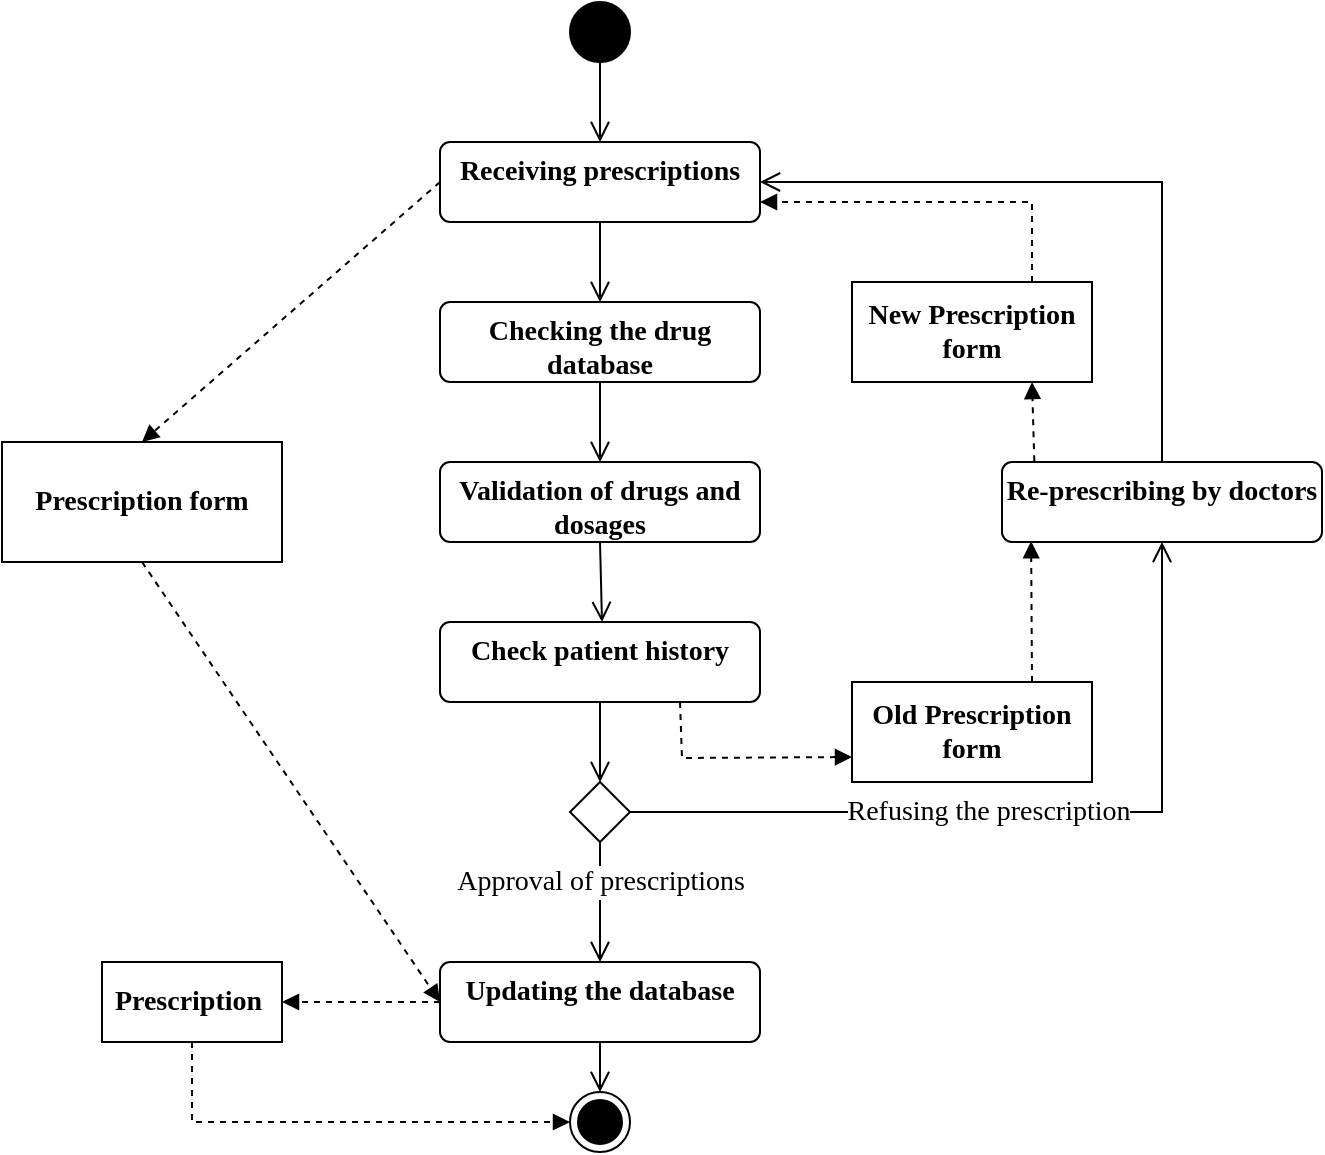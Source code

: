 <mxfile version="22.1.4" type="github">
  <diagram id="mKLGtlqu1TJgX5sNCrC6" name="第 1 页">
    <mxGraphModel dx="996" dy="569" grid="1" gridSize="10" guides="1" tooltips="1" connect="1" arrows="1" fold="1" page="1" pageScale="1" pageWidth="1169" pageHeight="827" math="0" shadow="0">
      <root>
        <mxCell id="0" />
        <mxCell id="1" parent="0" />
        <mxCell id="hgjZqfxA5O2Uas9LMyqZ-1" value="" style="ellipse;fillColor=strokeColor;html=1;" parent="1" vertex="1">
          <mxGeometry x="384" y="10" width="30" height="30" as="geometry" />
        </mxCell>
        <mxCell id="hgjZqfxA5O2Uas9LMyqZ-2" value="Receiving prescriptions" style="html=1;align=center;verticalAlign=top;rounded=1;absoluteArcSize=1;arcSize=10;dashed=0;whiteSpace=wrap;fontFamily=Times New Roman;fontSize=14;fontStyle=1" parent="1" vertex="1">
          <mxGeometry x="319" y="80" width="160" height="40" as="geometry" />
        </mxCell>
        <mxCell id="hgjZqfxA5O2Uas9LMyqZ-3" value="Checking the drug database" style="html=1;align=center;verticalAlign=top;rounded=1;absoluteArcSize=1;arcSize=10;dashed=0;whiteSpace=wrap;fontFamily=Times New Roman;fontSize=14;fontStyle=1" parent="1" vertex="1">
          <mxGeometry x="319" y="160" width="160" height="40" as="geometry" />
        </mxCell>
        <mxCell id="hgjZqfxA5O2Uas9LMyqZ-5" value="Validation of drugs and dosages" style="html=1;align=center;verticalAlign=top;rounded=1;absoluteArcSize=1;arcSize=10;dashed=0;whiteSpace=wrap;fontSize=14;fontFamily=Times New Roman;fontStyle=1" parent="1" vertex="1">
          <mxGeometry x="319" y="240" width="160" height="40" as="geometry" />
        </mxCell>
        <mxCell id="hgjZqfxA5O2Uas9LMyqZ-6" value="Check patient history" style="html=1;align=center;verticalAlign=top;rounded=1;absoluteArcSize=1;arcSize=10;dashed=0;whiteSpace=wrap;fontFamily=Times New Roman;fontSize=14;fontStyle=1" parent="1" vertex="1">
          <mxGeometry x="319" y="320" width="160" height="40" as="geometry" />
        </mxCell>
        <mxCell id="hgjZqfxA5O2Uas9LMyqZ-7" value="" style="ellipse;html=1;shape=endState;fillColor=strokeColor;" parent="1" vertex="1">
          <mxGeometry x="384" y="555" width="30" height="30" as="geometry" />
        </mxCell>
        <mxCell id="hgjZqfxA5O2Uas9LMyqZ-8" value="" style="rhombus;" parent="1" vertex="1">
          <mxGeometry x="384" y="400" width="30" height="30" as="geometry" />
        </mxCell>
        <mxCell id="hgjZqfxA5O2Uas9LMyqZ-9" value="Updating the database" style="html=1;align=center;verticalAlign=top;rounded=1;absoluteArcSize=1;arcSize=10;dashed=0;whiteSpace=wrap;fontFamily=Times New Roman;fontSize=14;fontStyle=1" parent="1" vertex="1">
          <mxGeometry x="319" y="490" width="160" height="40" as="geometry" />
        </mxCell>
        <mxCell id="hgjZqfxA5O2Uas9LMyqZ-10" value="" style="endArrow=open;startArrow=none;endFill=0;startFill=0;endSize=8;html=1;verticalAlign=bottom;labelBackgroundColor=none;strokeWidth=1;rounded=0;exitX=0.5;exitY=1;exitDx=0;exitDy=0;entryX=0.5;entryY=0;entryDx=0;entryDy=0;" parent="1" source="hgjZqfxA5O2Uas9LMyqZ-2" target="hgjZqfxA5O2Uas9LMyqZ-3" edge="1">
          <mxGeometry width="160" relative="1" as="geometry">
            <mxPoint x="330" y="300" as="sourcePoint" />
            <mxPoint x="490" y="300" as="targetPoint" />
          </mxGeometry>
        </mxCell>
        <mxCell id="hgjZqfxA5O2Uas9LMyqZ-11" value="" style="endArrow=open;startArrow=none;endFill=0;startFill=0;endSize=8;html=1;verticalAlign=bottom;labelBackgroundColor=none;strokeWidth=1;rounded=0;exitX=0.5;exitY=1;exitDx=0;exitDy=0;entryX=0.5;entryY=0;entryDx=0;entryDy=0;" parent="1" source="hgjZqfxA5O2Uas9LMyqZ-3" target="hgjZqfxA5O2Uas9LMyqZ-5" edge="1">
          <mxGeometry width="160" relative="1" as="geometry">
            <mxPoint x="409" y="130" as="sourcePoint" />
            <mxPoint x="409" y="170" as="targetPoint" />
          </mxGeometry>
        </mxCell>
        <mxCell id="hgjZqfxA5O2Uas9LMyqZ-12" value="" style="endArrow=open;startArrow=none;endFill=0;startFill=0;endSize=8;html=1;verticalAlign=bottom;labelBackgroundColor=none;strokeWidth=1;rounded=0;exitX=0.5;exitY=1;exitDx=0;exitDy=0;" parent="1" source="hgjZqfxA5O2Uas9LMyqZ-5" edge="1">
          <mxGeometry width="160" relative="1" as="geometry">
            <mxPoint x="419" y="140" as="sourcePoint" />
            <mxPoint x="400" y="320" as="targetPoint" />
          </mxGeometry>
        </mxCell>
        <mxCell id="hgjZqfxA5O2Uas9LMyqZ-14" value="" style="endArrow=open;startArrow=none;endFill=0;startFill=0;endSize=8;html=1;verticalAlign=bottom;labelBackgroundColor=none;strokeWidth=1;rounded=0;exitX=0.5;exitY=1;exitDx=0;exitDy=0;" parent="1" source="hgjZqfxA5O2Uas9LMyqZ-1" target="hgjZqfxA5O2Uas9LMyqZ-2" edge="1">
          <mxGeometry width="160" relative="1" as="geometry">
            <mxPoint x="330" y="300" as="sourcePoint" />
            <mxPoint x="490" y="300" as="targetPoint" />
          </mxGeometry>
        </mxCell>
        <mxCell id="hgjZqfxA5O2Uas9LMyqZ-17" value="" style="endArrow=open;startArrow=none;endFill=0;startFill=0;endSize=8;html=1;verticalAlign=bottom;labelBackgroundColor=none;strokeWidth=1;rounded=0;exitX=0.5;exitY=1;exitDx=0;exitDy=0;entryX=0.5;entryY=0;entryDx=0;entryDy=0;" parent="1" source="hgjZqfxA5O2Uas9LMyqZ-6" target="hgjZqfxA5O2Uas9LMyqZ-8" edge="1">
          <mxGeometry width="160" relative="1" as="geometry">
            <mxPoint x="409" y="210" as="sourcePoint" />
            <mxPoint x="409" y="250" as="targetPoint" />
          </mxGeometry>
        </mxCell>
        <mxCell id="hgjZqfxA5O2Uas9LMyqZ-18" value="" style="endArrow=open;startArrow=none;endFill=0;startFill=0;endSize=8;html=1;verticalAlign=bottom;labelBackgroundColor=none;strokeWidth=1;rounded=0;exitX=0.5;exitY=1;exitDx=0;exitDy=0;entryX=0.5;entryY=0;entryDx=0;entryDy=0;" parent="1" source="hgjZqfxA5O2Uas9LMyqZ-8" target="hgjZqfxA5O2Uas9LMyqZ-9" edge="1">
          <mxGeometry width="160" relative="1" as="geometry">
            <mxPoint x="330" y="470" as="sourcePoint" />
            <mxPoint x="490" y="470" as="targetPoint" />
          </mxGeometry>
        </mxCell>
        <mxCell id="hgjZqfxA5O2Uas9LMyqZ-20" value="Approval of prescriptions" style="edgeLabel;html=1;align=center;verticalAlign=middle;resizable=0;points=[];fontFamily=Times New Roman;fontSize=14;" parent="hgjZqfxA5O2Uas9LMyqZ-18" vertex="1" connectable="0">
          <mxGeometry x="-0.35" y="-3" relative="1" as="geometry">
            <mxPoint x="3" as="offset" />
          </mxGeometry>
        </mxCell>
        <mxCell id="hgjZqfxA5O2Uas9LMyqZ-19" value="" style="endArrow=open;startArrow=none;endFill=0;startFill=0;endSize=8;html=1;verticalAlign=bottom;labelBackgroundColor=none;strokeWidth=1;rounded=0;exitX=0.5;exitY=1;exitDx=0;exitDy=0;entryX=0.5;entryY=0;entryDx=0;entryDy=0;" parent="1" source="hgjZqfxA5O2Uas9LMyqZ-9" target="hgjZqfxA5O2Uas9LMyqZ-7" edge="1">
          <mxGeometry width="160" relative="1" as="geometry">
            <mxPoint x="330" y="470" as="sourcePoint" />
            <mxPoint x="490" y="470" as="targetPoint" />
          </mxGeometry>
        </mxCell>
        <mxCell id="hgjZqfxA5O2Uas9LMyqZ-21" value="" style="endArrow=open;startArrow=none;endFill=0;startFill=0;endSize=8;html=1;verticalAlign=bottom;labelBackgroundColor=none;strokeWidth=1;rounded=0;exitX=1;exitY=0.5;exitDx=0;exitDy=0;entryX=0.5;entryY=1;entryDx=0;entryDy=0;" parent="1" source="hgjZqfxA5O2Uas9LMyqZ-8" target="hgjZqfxA5O2Uas9LMyqZ-34" edge="1">
          <mxGeometry width="160" relative="1" as="geometry">
            <mxPoint x="330" y="300" as="sourcePoint" />
            <mxPoint x="680" y="420" as="targetPoint" />
            <Array as="points">
              <mxPoint x="680" y="415" />
            </Array>
          </mxGeometry>
        </mxCell>
        <mxCell id="hgjZqfxA5O2Uas9LMyqZ-33" value="Refusing the prescription" style="edgeLabel;html=1;align=center;verticalAlign=middle;resizable=0;points=[];fontSize=14;fontFamily=Times New Roman;" parent="hgjZqfxA5O2Uas9LMyqZ-21" vertex="1" connectable="0">
          <mxGeometry x="-0.162" relative="1" as="geometry">
            <mxPoint x="11" as="offset" />
          </mxGeometry>
        </mxCell>
        <mxCell id="hgjZqfxA5O2Uas9LMyqZ-24" value="&lt;font style=&quot;font-size: 14px;&quot; face=&quot;Times New Roman&quot;&gt;&lt;b&gt;Prescription form&lt;/b&gt;&lt;/font&gt;" style="html=1;align=center;verticalAlign=middle;rounded=0;absoluteArcSize=1;arcSize=10;dashed=0;whiteSpace=wrap;" parent="1" vertex="1">
          <mxGeometry x="100" y="230" width="140" height="60" as="geometry" />
        </mxCell>
        <mxCell id="hgjZqfxA5O2Uas9LMyqZ-28" value="" style="html=1;verticalAlign=bottom;labelBackgroundColor=none;endArrow=block;endFill=1;dashed=1;rounded=0;exitX=0;exitY=0.5;exitDx=0;exitDy=0;entryX=0.5;entryY=0;entryDx=0;entryDy=0;" parent="1" source="hgjZqfxA5O2Uas9LMyqZ-2" target="hgjZqfxA5O2Uas9LMyqZ-24" edge="1">
          <mxGeometry width="160" relative="1" as="geometry">
            <mxPoint x="330" y="300" as="sourcePoint" />
            <mxPoint x="490" y="300" as="targetPoint" />
          </mxGeometry>
        </mxCell>
        <mxCell id="hgjZqfxA5O2Uas9LMyqZ-29" value="" style="html=1;verticalAlign=bottom;labelBackgroundColor=none;endArrow=block;endFill=1;dashed=1;rounded=0;exitX=0.5;exitY=1;exitDx=0;exitDy=0;entryX=0;entryY=0.5;entryDx=0;entryDy=0;" parent="1" source="hgjZqfxA5O2Uas9LMyqZ-24" target="hgjZqfxA5O2Uas9LMyqZ-9" edge="1">
          <mxGeometry width="160" relative="1" as="geometry">
            <mxPoint x="330" y="300" as="sourcePoint" />
            <mxPoint x="490" y="300" as="targetPoint" />
          </mxGeometry>
        </mxCell>
        <mxCell id="hgjZqfxA5O2Uas9LMyqZ-30" value="" style="html=1;verticalAlign=bottom;labelBackgroundColor=none;endArrow=block;endFill=1;dashed=1;rounded=0;exitX=0;exitY=0.5;exitDx=0;exitDy=0;entryX=1;entryY=0.5;entryDx=0;entryDy=0;" parent="1" source="hgjZqfxA5O2Uas9LMyqZ-9" target="hgjZqfxA5O2Uas9LMyqZ-31" edge="1">
          <mxGeometry width="160" relative="1" as="geometry">
            <mxPoint x="330" y="390" as="sourcePoint" />
            <mxPoint x="240" y="510" as="targetPoint" />
          </mxGeometry>
        </mxCell>
        <mxCell id="hgjZqfxA5O2Uas9LMyqZ-31" value="&lt;font style=&quot;font-size: 14px;&quot; face=&quot;Times New Roman&quot;&gt;&lt;b&gt;Prescription&amp;nbsp;&lt;/b&gt;&lt;/font&gt;" style="html=1;align=center;verticalAlign=middle;rounded=0;absoluteArcSize=1;arcSize=10;dashed=0;whiteSpace=wrap;" parent="1" vertex="1">
          <mxGeometry x="150" y="490" width="90" height="40" as="geometry" />
        </mxCell>
        <mxCell id="hgjZqfxA5O2Uas9LMyqZ-32" value="" style="html=1;verticalAlign=bottom;labelBackgroundColor=none;endArrow=block;endFill=1;dashed=1;rounded=0;exitX=0.5;exitY=1;exitDx=0;exitDy=0;entryX=0;entryY=0.5;entryDx=0;entryDy=0;" parent="1" source="hgjZqfxA5O2Uas9LMyqZ-31" target="hgjZqfxA5O2Uas9LMyqZ-7" edge="1">
          <mxGeometry width="160" relative="1" as="geometry">
            <mxPoint x="330" y="390" as="sourcePoint" />
            <mxPoint x="490" y="390" as="targetPoint" />
            <Array as="points">
              <mxPoint x="195" y="570" />
            </Array>
          </mxGeometry>
        </mxCell>
        <mxCell id="hgjZqfxA5O2Uas9LMyqZ-34" value="Re-prescribing by doctors" style="html=1;align=center;verticalAlign=top;rounded=1;absoluteArcSize=1;arcSize=10;dashed=0;whiteSpace=wrap;fontSize=14;fontFamily=Times New Roman;fontStyle=1" parent="1" vertex="1">
          <mxGeometry x="600" y="240" width="160" height="40" as="geometry" />
        </mxCell>
        <mxCell id="hgjZqfxA5O2Uas9LMyqZ-35" value="" style="endArrow=open;startArrow=none;endFill=0;startFill=0;endSize=8;html=1;verticalAlign=bottom;labelBackgroundColor=none;strokeWidth=1;rounded=0;exitX=0.5;exitY=0;exitDx=0;exitDy=0;entryX=1;entryY=0.5;entryDx=0;entryDy=0;" parent="1" source="hgjZqfxA5O2Uas9LMyqZ-34" target="hgjZqfxA5O2Uas9LMyqZ-2" edge="1">
          <mxGeometry width="160" relative="1" as="geometry">
            <mxPoint x="380" y="300" as="sourcePoint" />
            <mxPoint x="640" y="160" as="targetPoint" />
            <Array as="points">
              <mxPoint x="680" y="100" />
            </Array>
          </mxGeometry>
        </mxCell>
        <mxCell id="hgjZqfxA5O2Uas9LMyqZ-36" value="&lt;font style=&quot;font-size: 14px;&quot; face=&quot;Times New Roman&quot;&gt;&lt;b&gt;Old Prescription form&lt;/b&gt;&lt;/font&gt;" style="html=1;align=center;verticalAlign=middle;rounded=0;absoluteArcSize=1;arcSize=10;dashed=0;whiteSpace=wrap;" parent="1" vertex="1">
          <mxGeometry x="525" y="350" width="120" height="50" as="geometry" />
        </mxCell>
        <mxCell id="hgjZqfxA5O2Uas9LMyqZ-37" value="" style="html=1;verticalAlign=bottom;labelBackgroundColor=none;endArrow=block;endFill=1;dashed=1;rounded=0;exitX=0.75;exitY=1;exitDx=0;exitDy=0;entryX=0;entryY=0.75;entryDx=0;entryDy=0;" parent="1" source="hgjZqfxA5O2Uas9LMyqZ-6" target="hgjZqfxA5O2Uas9LMyqZ-36" edge="1">
          <mxGeometry width="160" relative="1" as="geometry">
            <mxPoint x="380" y="300" as="sourcePoint" />
            <mxPoint x="530" y="380" as="targetPoint" />
            <Array as="points">
              <mxPoint x="440" y="388" />
            </Array>
          </mxGeometry>
        </mxCell>
        <mxCell id="hgjZqfxA5O2Uas9LMyqZ-38" value="" style="html=1;verticalAlign=bottom;labelBackgroundColor=none;endArrow=block;endFill=1;dashed=1;rounded=0;entryX=0.091;entryY=0.99;entryDx=0;entryDy=0;exitX=0.75;exitY=0;exitDx=0;exitDy=0;entryPerimeter=0;" parent="1" source="hgjZqfxA5O2Uas9LMyqZ-36" target="hgjZqfxA5O2Uas9LMyqZ-34" edge="1">
          <mxGeometry width="160" relative="1" as="geometry">
            <mxPoint x="380" y="300" as="sourcePoint" />
            <mxPoint x="560" y="300" as="targetPoint" />
          </mxGeometry>
        </mxCell>
        <mxCell id="hgjZqfxA5O2Uas9LMyqZ-39" value="&lt;font style=&quot;font-size: 14px;&quot; face=&quot;Times New Roman&quot;&gt;&lt;b&gt;New Prescription form&lt;/b&gt;&lt;/font&gt;" style="html=1;align=center;verticalAlign=middle;rounded=0;absoluteArcSize=1;arcSize=10;dashed=0;whiteSpace=wrap;" parent="1" vertex="1">
          <mxGeometry x="525" y="150" width="120" height="50" as="geometry" />
        </mxCell>
        <mxCell id="hgjZqfxA5O2Uas9LMyqZ-40" value="" style="html=1;verticalAlign=bottom;labelBackgroundColor=none;endArrow=block;endFill=1;dashed=1;rounded=0;entryX=0.75;entryY=1;entryDx=0;entryDy=0;exitX=0.101;exitY=-0.01;exitDx=0;exitDy=0;exitPerimeter=0;" parent="1" source="hgjZqfxA5O2Uas9LMyqZ-34" target="hgjZqfxA5O2Uas9LMyqZ-39" edge="1">
          <mxGeometry width="160" relative="1" as="geometry">
            <mxPoint x="615" y="230" as="sourcePoint" />
            <mxPoint x="540" y="300" as="targetPoint" />
          </mxGeometry>
        </mxCell>
        <mxCell id="hgjZqfxA5O2Uas9LMyqZ-41" value="" style="html=1;verticalAlign=bottom;labelBackgroundColor=none;endArrow=block;endFill=1;dashed=1;rounded=0;exitX=0.75;exitY=0;exitDx=0;exitDy=0;entryX=1;entryY=0.75;entryDx=0;entryDy=0;" parent="1" source="hgjZqfxA5O2Uas9LMyqZ-39" target="hgjZqfxA5O2Uas9LMyqZ-2" edge="1">
          <mxGeometry width="160" relative="1" as="geometry">
            <mxPoint x="380" y="300" as="sourcePoint" />
            <mxPoint x="540" y="300" as="targetPoint" />
            <Array as="points">
              <mxPoint x="615" y="110" />
            </Array>
          </mxGeometry>
        </mxCell>
      </root>
    </mxGraphModel>
  </diagram>
</mxfile>
